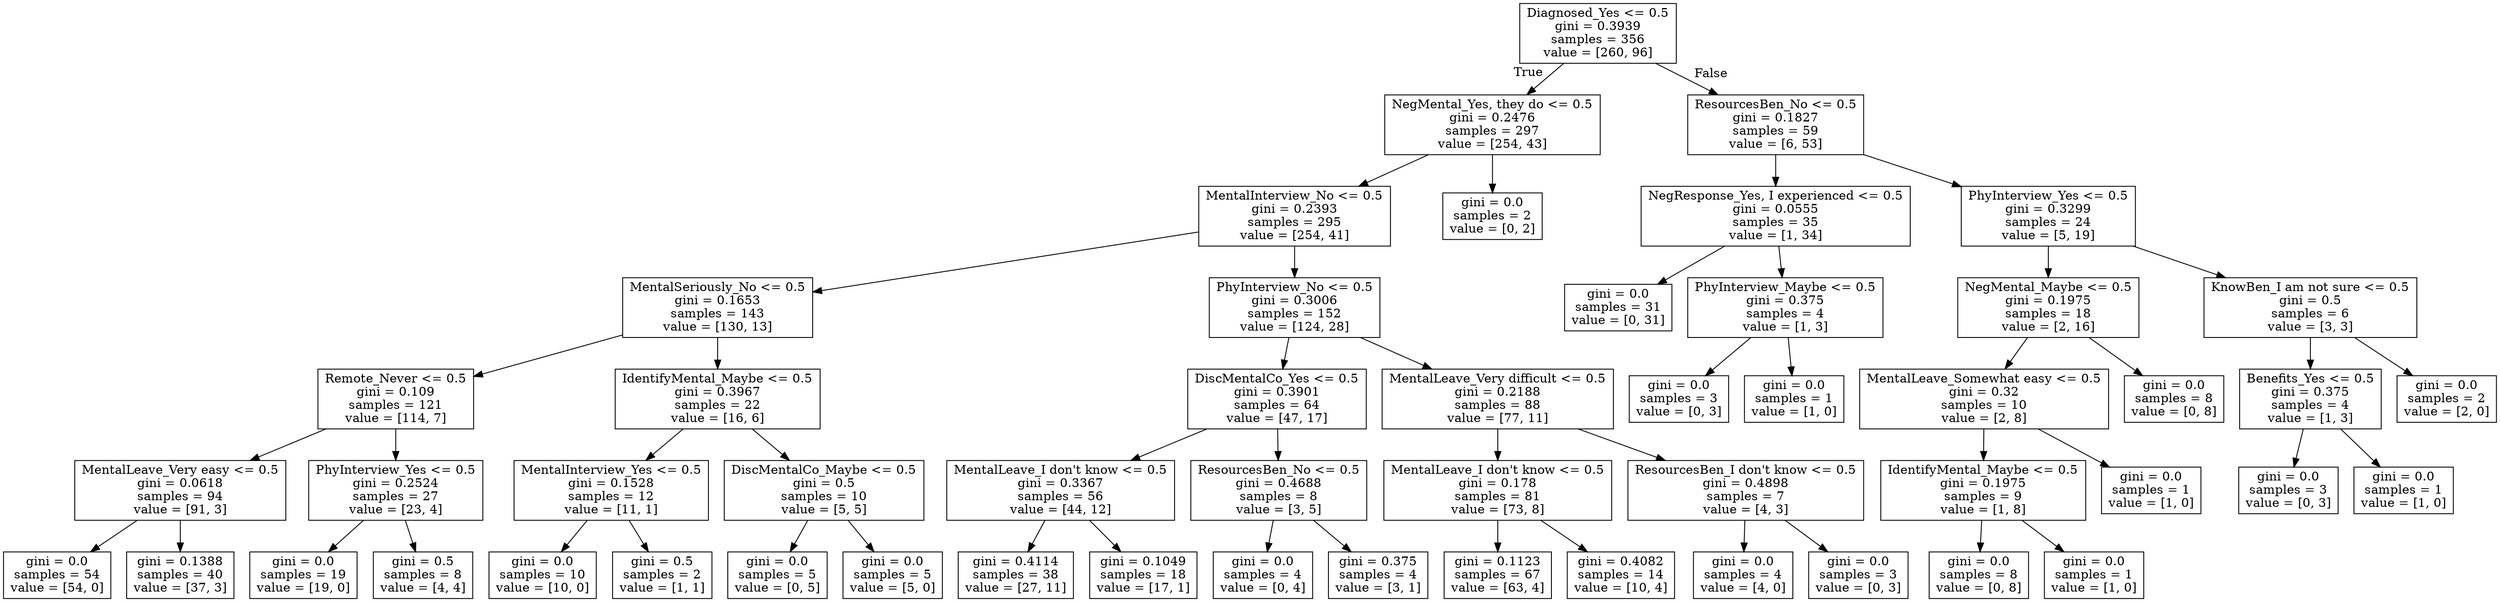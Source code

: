 digraph Tree {
node [shape=box] ;
0 [label="Diagnosed_Yes <= 0.5\ngini = 0.3939\nsamples = 356\nvalue = [260, 96]"] ;
1 [label="NegMental_Yes, they do <= 0.5\ngini = 0.2476\nsamples = 297\nvalue = [254, 43]"] ;
0 -> 1 [labeldistance=2.5, labelangle=45, headlabel="True"] ;
2 [label="MentalInterview_No <= 0.5\ngini = 0.2393\nsamples = 295\nvalue = [254, 41]"] ;
1 -> 2 ;
3 [label="MentalSeriously_No <= 0.5\ngini = 0.1653\nsamples = 143\nvalue = [130, 13]"] ;
2 -> 3 ;
4 [label="Remote_Never <= 0.5\ngini = 0.109\nsamples = 121\nvalue = [114, 7]"] ;
3 -> 4 ;
5 [label="MentalLeave_Very easy <= 0.5\ngini = 0.0618\nsamples = 94\nvalue = [91, 3]"] ;
4 -> 5 ;
6 [label="gini = 0.0\nsamples = 54\nvalue = [54, 0]"] ;
5 -> 6 ;
7 [label="gini = 0.1388\nsamples = 40\nvalue = [37, 3]"] ;
5 -> 7 ;
8 [label="PhyInterview_Yes <= 0.5\ngini = 0.2524\nsamples = 27\nvalue = [23, 4]"] ;
4 -> 8 ;
9 [label="gini = 0.0\nsamples = 19\nvalue = [19, 0]"] ;
8 -> 9 ;
10 [label="gini = 0.5\nsamples = 8\nvalue = [4, 4]"] ;
8 -> 10 ;
11 [label="IdentifyMental_Maybe <= 0.5\ngini = 0.3967\nsamples = 22\nvalue = [16, 6]"] ;
3 -> 11 ;
12 [label="MentalInterview_Yes <= 0.5\ngini = 0.1528\nsamples = 12\nvalue = [11, 1]"] ;
11 -> 12 ;
13 [label="gini = 0.0\nsamples = 10\nvalue = [10, 0]"] ;
12 -> 13 ;
14 [label="gini = 0.5\nsamples = 2\nvalue = [1, 1]"] ;
12 -> 14 ;
15 [label="DiscMentalCo_Maybe <= 0.5\ngini = 0.5\nsamples = 10\nvalue = [5, 5]"] ;
11 -> 15 ;
16 [label="gini = 0.0\nsamples = 5\nvalue = [0, 5]"] ;
15 -> 16 ;
17 [label="gini = 0.0\nsamples = 5\nvalue = [5, 0]"] ;
15 -> 17 ;
18 [label="PhyInterview_No <= 0.5\ngini = 0.3006\nsamples = 152\nvalue = [124, 28]"] ;
2 -> 18 ;
19 [label="DiscMentalCo_Yes <= 0.5\ngini = 0.3901\nsamples = 64\nvalue = [47, 17]"] ;
18 -> 19 ;
20 [label="MentalLeave_I don't know <= 0.5\ngini = 0.3367\nsamples = 56\nvalue = [44, 12]"] ;
19 -> 20 ;
21 [label="gini = 0.4114\nsamples = 38\nvalue = [27, 11]"] ;
20 -> 21 ;
22 [label="gini = 0.1049\nsamples = 18\nvalue = [17, 1]"] ;
20 -> 22 ;
23 [label="ResourcesBen_No <= 0.5\ngini = 0.4688\nsamples = 8\nvalue = [3, 5]"] ;
19 -> 23 ;
24 [label="gini = 0.0\nsamples = 4\nvalue = [0, 4]"] ;
23 -> 24 ;
25 [label="gini = 0.375\nsamples = 4\nvalue = [3, 1]"] ;
23 -> 25 ;
26 [label="MentalLeave_Very difficult <= 0.5\ngini = 0.2188\nsamples = 88\nvalue = [77, 11]"] ;
18 -> 26 ;
27 [label="MentalLeave_I don't know <= 0.5\ngini = 0.178\nsamples = 81\nvalue = [73, 8]"] ;
26 -> 27 ;
28 [label="gini = 0.1123\nsamples = 67\nvalue = [63, 4]"] ;
27 -> 28 ;
29 [label="gini = 0.4082\nsamples = 14\nvalue = [10, 4]"] ;
27 -> 29 ;
30 [label="ResourcesBen_I don't know <= 0.5\ngini = 0.4898\nsamples = 7\nvalue = [4, 3]"] ;
26 -> 30 ;
31 [label="gini = 0.0\nsamples = 4\nvalue = [4, 0]"] ;
30 -> 31 ;
32 [label="gini = 0.0\nsamples = 3\nvalue = [0, 3]"] ;
30 -> 32 ;
33 [label="gini = 0.0\nsamples = 2\nvalue = [0, 2]"] ;
1 -> 33 ;
34 [label="ResourcesBen_No <= 0.5\ngini = 0.1827\nsamples = 59\nvalue = [6, 53]"] ;
0 -> 34 [labeldistance=2.5, labelangle=-45, headlabel="False"] ;
35 [label="NegResponse_Yes, I experienced <= 0.5\ngini = 0.0555\nsamples = 35\nvalue = [1, 34]"] ;
34 -> 35 ;
36 [label="gini = 0.0\nsamples = 31\nvalue = [0, 31]"] ;
35 -> 36 ;
37 [label="PhyInterview_Maybe <= 0.5\ngini = 0.375\nsamples = 4\nvalue = [1, 3]"] ;
35 -> 37 ;
38 [label="gini = 0.0\nsamples = 3\nvalue = [0, 3]"] ;
37 -> 38 ;
39 [label="gini = 0.0\nsamples = 1\nvalue = [1, 0]"] ;
37 -> 39 ;
40 [label="PhyInterview_Yes <= 0.5\ngini = 0.3299\nsamples = 24\nvalue = [5, 19]"] ;
34 -> 40 ;
41 [label="NegMental_Maybe <= 0.5\ngini = 0.1975\nsamples = 18\nvalue = [2, 16]"] ;
40 -> 41 ;
42 [label="MentalLeave_Somewhat easy <= 0.5\ngini = 0.32\nsamples = 10\nvalue = [2, 8]"] ;
41 -> 42 ;
43 [label="IdentifyMental_Maybe <= 0.5\ngini = 0.1975\nsamples = 9\nvalue = [1, 8]"] ;
42 -> 43 ;
44 [label="gini = 0.0\nsamples = 8\nvalue = [0, 8]"] ;
43 -> 44 ;
45 [label="gini = 0.0\nsamples = 1\nvalue = [1, 0]"] ;
43 -> 45 ;
46 [label="gini = 0.0\nsamples = 1\nvalue = [1, 0]"] ;
42 -> 46 ;
47 [label="gini = 0.0\nsamples = 8\nvalue = [0, 8]"] ;
41 -> 47 ;
48 [label="KnowBen_I am not sure <= 0.5\ngini = 0.5\nsamples = 6\nvalue = [3, 3]"] ;
40 -> 48 ;
49 [label="Benefits_Yes <= 0.5\ngini = 0.375\nsamples = 4\nvalue = [1, 3]"] ;
48 -> 49 ;
50 [label="gini = 0.0\nsamples = 3\nvalue = [0, 3]"] ;
49 -> 50 ;
51 [label="gini = 0.0\nsamples = 1\nvalue = [1, 0]"] ;
49 -> 51 ;
52 [label="gini = 0.0\nsamples = 2\nvalue = [2, 0]"] ;
48 -> 52 ;
}